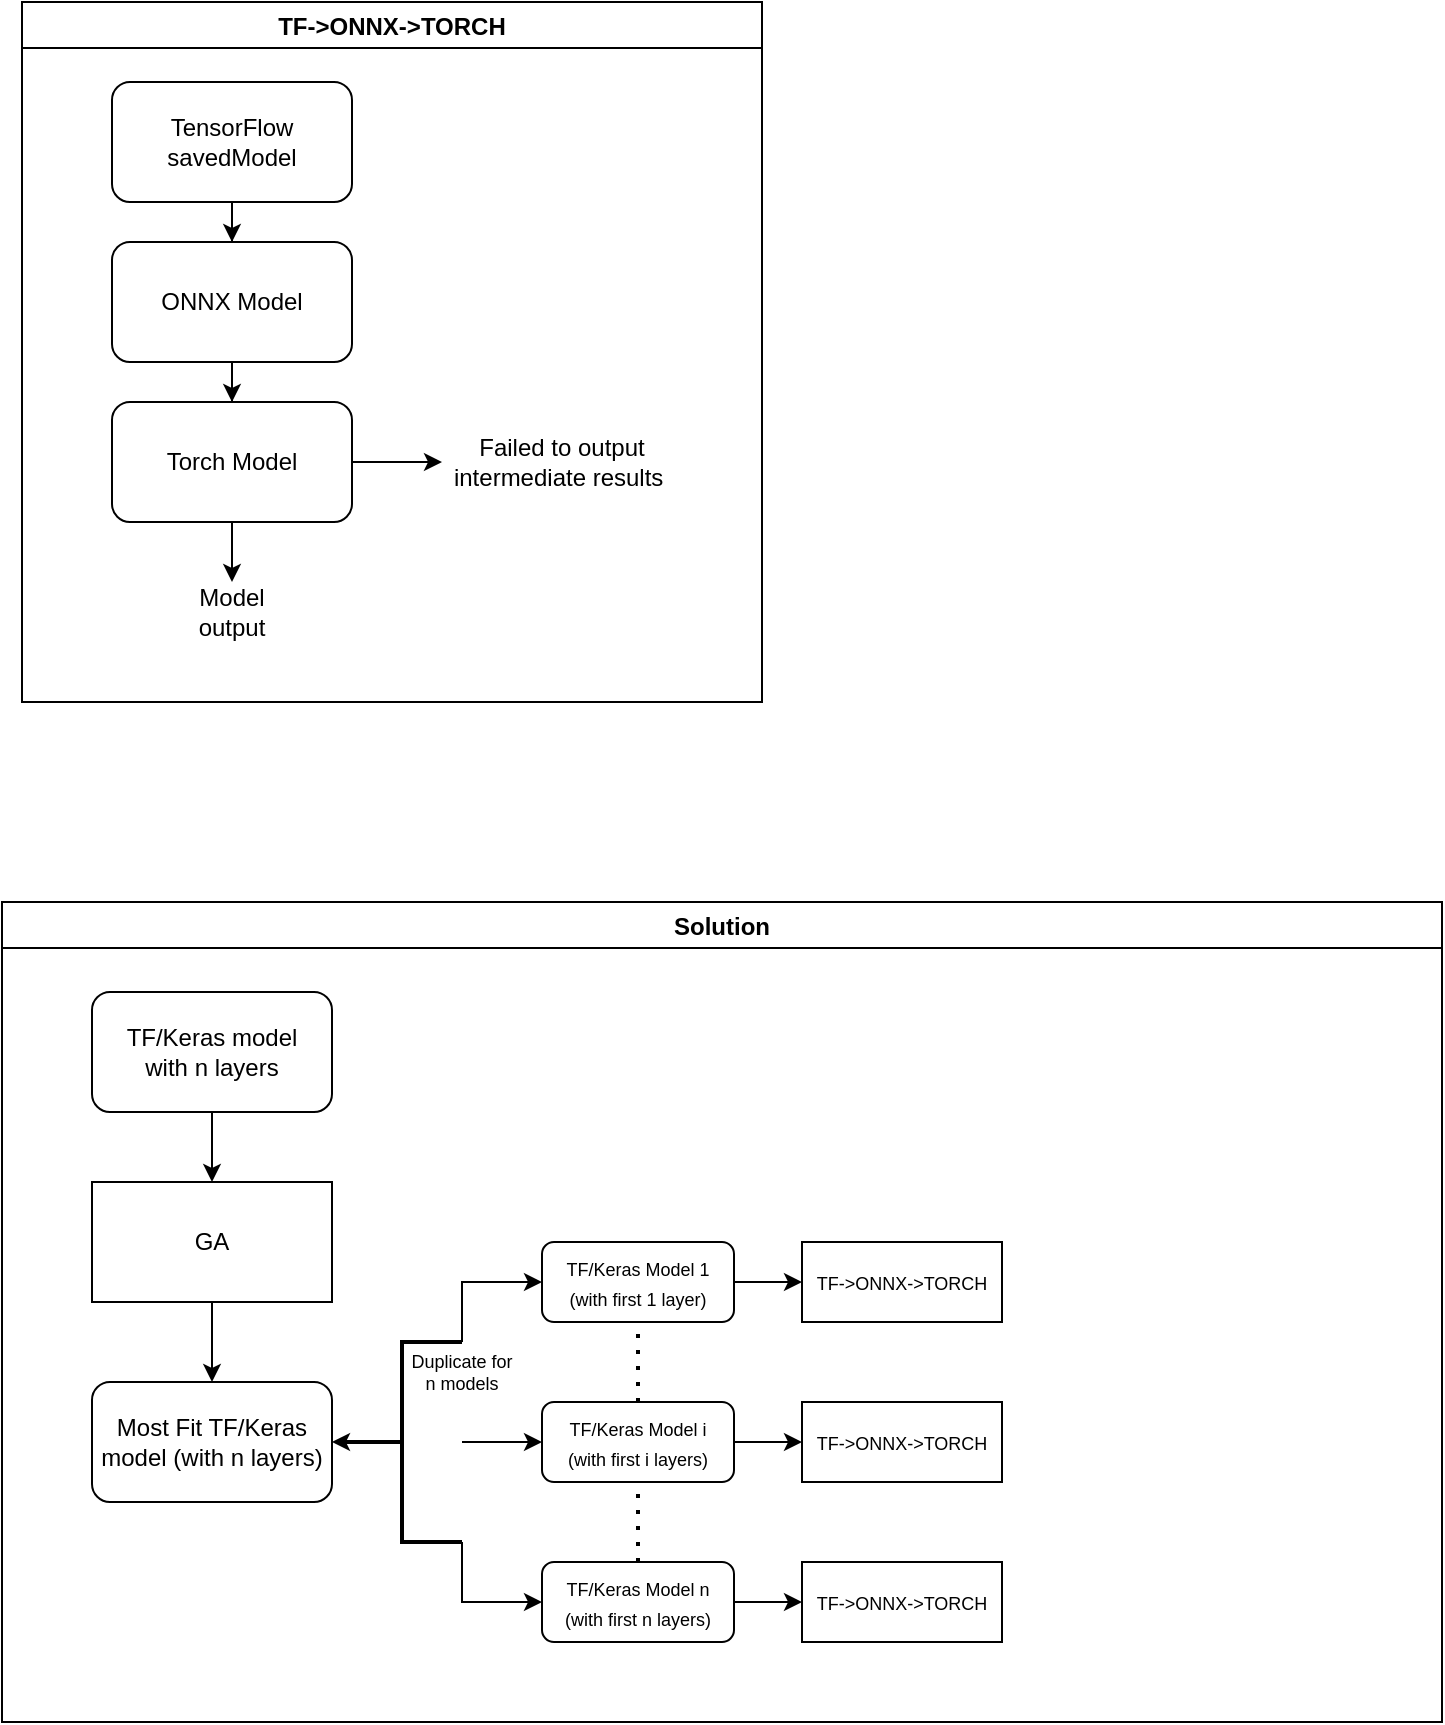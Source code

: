 <mxfile version="17.1.3" type="github">
  <diagram id="OgELY9Nip8va4N-qjmbU" name="Page-1">
    <mxGraphModel dx="842" dy="604" grid="1" gridSize="10" guides="1" tooltips="1" connect="1" arrows="1" fold="1" page="1" pageScale="1" pageWidth="827" pageHeight="1169" math="0" shadow="0">
      <root>
        <mxCell id="0" />
        <mxCell id="1" parent="0" />
        <mxCell id="CjiWC_ZyUrN55SHUi5Jo-1" value="TF-&gt;ONNX-&gt;TORCH" style="swimlane;" vertex="1" parent="1">
          <mxGeometry x="80" y="70" width="370" height="350" as="geometry" />
        </mxCell>
        <mxCell id="CjiWC_ZyUrN55SHUi5Jo-5" value="TensorFlow savedModel" style="rounded=1;whiteSpace=wrap;html=1;" vertex="1" parent="CjiWC_ZyUrN55SHUi5Jo-1">
          <mxGeometry x="45" y="40" width="120" height="60" as="geometry" />
        </mxCell>
        <mxCell id="CjiWC_ZyUrN55SHUi5Jo-7" value="ONNX Model" style="whiteSpace=wrap;html=1;rounded=1;" vertex="1" parent="CjiWC_ZyUrN55SHUi5Jo-1">
          <mxGeometry x="45" y="120" width="120" height="60" as="geometry" />
        </mxCell>
        <mxCell id="CjiWC_ZyUrN55SHUi5Jo-8" value="" style="edgeStyle=orthogonalEdgeStyle;rounded=0;orthogonalLoop=1;jettySize=auto;html=1;" edge="1" parent="CjiWC_ZyUrN55SHUi5Jo-1" source="CjiWC_ZyUrN55SHUi5Jo-5" target="CjiWC_ZyUrN55SHUi5Jo-7">
          <mxGeometry relative="1" as="geometry" />
        </mxCell>
        <mxCell id="CjiWC_ZyUrN55SHUi5Jo-12" style="edgeStyle=orthogonalEdgeStyle;rounded=0;orthogonalLoop=1;jettySize=auto;html=1;entryX=0.5;entryY=0;entryDx=0;entryDy=0;" edge="1" parent="CjiWC_ZyUrN55SHUi5Jo-1" source="CjiWC_ZyUrN55SHUi5Jo-9" target="CjiWC_ZyUrN55SHUi5Jo-13">
          <mxGeometry relative="1" as="geometry">
            <mxPoint x="105" y="290" as="targetPoint" />
          </mxGeometry>
        </mxCell>
        <mxCell id="CjiWC_ZyUrN55SHUi5Jo-16" style="edgeStyle=orthogonalEdgeStyle;rounded=0;orthogonalLoop=1;jettySize=auto;html=1;entryX=0;entryY=0.5;entryDx=0;entryDy=0;" edge="1" parent="CjiWC_ZyUrN55SHUi5Jo-1" source="CjiWC_ZyUrN55SHUi5Jo-9" target="CjiWC_ZyUrN55SHUi5Jo-15">
          <mxGeometry relative="1" as="geometry" />
        </mxCell>
        <mxCell id="CjiWC_ZyUrN55SHUi5Jo-9" value="Torch Model" style="whiteSpace=wrap;html=1;rounded=1;" vertex="1" parent="CjiWC_ZyUrN55SHUi5Jo-1">
          <mxGeometry x="45" y="200" width="120" height="60" as="geometry" />
        </mxCell>
        <mxCell id="CjiWC_ZyUrN55SHUi5Jo-10" value="" style="edgeStyle=orthogonalEdgeStyle;rounded=0;orthogonalLoop=1;jettySize=auto;html=1;" edge="1" parent="CjiWC_ZyUrN55SHUi5Jo-1" source="CjiWC_ZyUrN55SHUi5Jo-7" target="CjiWC_ZyUrN55SHUi5Jo-9">
          <mxGeometry relative="1" as="geometry" />
        </mxCell>
        <mxCell id="CjiWC_ZyUrN55SHUi5Jo-13" value="Model output" style="text;html=1;strokeColor=none;fillColor=none;align=center;verticalAlign=middle;whiteSpace=wrap;rounded=0;" vertex="1" parent="CjiWC_ZyUrN55SHUi5Jo-1">
          <mxGeometry x="75" y="290" width="60" height="30" as="geometry" />
        </mxCell>
        <mxCell id="CjiWC_ZyUrN55SHUi5Jo-15" value="Failed to output intermediate results&amp;nbsp;" style="text;html=1;strokeColor=none;fillColor=none;align=center;verticalAlign=middle;whiteSpace=wrap;rounded=0;" vertex="1" parent="CjiWC_ZyUrN55SHUi5Jo-1">
          <mxGeometry x="210" y="215" width="120" height="30" as="geometry" />
        </mxCell>
        <mxCell id="CjiWC_ZyUrN55SHUi5Jo-17" value="Solution" style="swimlane;" vertex="1" parent="1">
          <mxGeometry x="70" y="520" width="720" height="410" as="geometry" />
        </mxCell>
        <mxCell id="CjiWC_ZyUrN55SHUi5Jo-18" value="TF/Keras model&lt;br&gt;with n layers" style="rounded=1;whiteSpace=wrap;html=1;" vertex="1" parent="CjiWC_ZyUrN55SHUi5Jo-17">
          <mxGeometry x="45" y="45" width="120" height="60" as="geometry" />
        </mxCell>
        <mxCell id="CjiWC_ZyUrN55SHUi5Jo-25" style="edgeStyle=orthogonalEdgeStyle;rounded=0;orthogonalLoop=1;jettySize=auto;html=1;entryX=0.5;entryY=0;entryDx=0;entryDy=0;" edge="1" parent="CjiWC_ZyUrN55SHUi5Jo-17" source="CjiWC_ZyUrN55SHUi5Jo-20" target="CjiWC_ZyUrN55SHUi5Jo-24">
          <mxGeometry relative="1" as="geometry" />
        </mxCell>
        <mxCell id="CjiWC_ZyUrN55SHUi5Jo-20" value="GA" style="rounded=0;whiteSpace=wrap;html=1;" vertex="1" parent="CjiWC_ZyUrN55SHUi5Jo-17">
          <mxGeometry x="45" y="140" width="120" height="60" as="geometry" />
        </mxCell>
        <mxCell id="CjiWC_ZyUrN55SHUi5Jo-19" style="edgeStyle=orthogonalEdgeStyle;rounded=0;orthogonalLoop=1;jettySize=auto;html=1;entryX=0.5;entryY=0;entryDx=0;entryDy=0;" edge="1" parent="CjiWC_ZyUrN55SHUi5Jo-17" source="CjiWC_ZyUrN55SHUi5Jo-18" target="CjiWC_ZyUrN55SHUi5Jo-20">
          <mxGeometry relative="1" as="geometry">
            <mxPoint x="105" y="150" as="targetPoint" />
          </mxGeometry>
        </mxCell>
        <mxCell id="CjiWC_ZyUrN55SHUi5Jo-24" value="Most Fit TF/Keras model&amp;nbsp;(with n layers)" style="rounded=1;whiteSpace=wrap;html=1;" vertex="1" parent="CjiWC_ZyUrN55SHUi5Jo-17">
          <mxGeometry x="45" y="240" width="120" height="60" as="geometry" />
        </mxCell>
        <mxCell id="CjiWC_ZyUrN55SHUi5Jo-27" style="edgeStyle=orthogonalEdgeStyle;rounded=0;orthogonalLoop=1;jettySize=auto;html=1;exitX=0;exitY=0.5;exitDx=0;exitDy=0;exitPerimeter=0;entryX=1;entryY=0.5;entryDx=0;entryDy=0;" edge="1" parent="CjiWC_ZyUrN55SHUi5Jo-17" source="CjiWC_ZyUrN55SHUi5Jo-26" target="CjiWC_ZyUrN55SHUi5Jo-24">
          <mxGeometry relative="1" as="geometry" />
        </mxCell>
        <mxCell id="CjiWC_ZyUrN55SHUi5Jo-31" style="edgeStyle=orthogonalEdgeStyle;rounded=0;orthogonalLoop=1;jettySize=auto;html=1;exitX=1;exitY=0;exitDx=0;exitDy=0;exitPerimeter=0;entryX=0;entryY=0.5;entryDx=0;entryDy=0;fontSize=9;" edge="1" parent="CjiWC_ZyUrN55SHUi5Jo-17" source="CjiWC_ZyUrN55SHUi5Jo-26" target="CjiWC_ZyUrN55SHUi5Jo-30">
          <mxGeometry relative="1" as="geometry" />
        </mxCell>
        <mxCell id="CjiWC_ZyUrN55SHUi5Jo-35" style="edgeStyle=orthogonalEdgeStyle;rounded=0;orthogonalLoop=1;jettySize=auto;html=1;exitX=1;exitY=1;exitDx=0;exitDy=0;exitPerimeter=0;entryX=0;entryY=0.5;entryDx=0;entryDy=0;fontSize=9;" edge="1" parent="CjiWC_ZyUrN55SHUi5Jo-17" source="CjiWC_ZyUrN55SHUi5Jo-26" target="CjiWC_ZyUrN55SHUi5Jo-34">
          <mxGeometry relative="1" as="geometry" />
        </mxCell>
        <mxCell id="CjiWC_ZyUrN55SHUi5Jo-26" value="" style="strokeWidth=2;html=1;shape=mxgraph.flowchart.annotation_2;align=left;labelPosition=right;pointerEvents=1;" vertex="1" parent="CjiWC_ZyUrN55SHUi5Jo-17">
          <mxGeometry x="170" y="220" width="60" height="100" as="geometry" />
        </mxCell>
        <mxCell id="CjiWC_ZyUrN55SHUi5Jo-42" value="" style="edgeStyle=orthogonalEdgeStyle;rounded=0;orthogonalLoop=1;jettySize=auto;html=1;fontSize=9;" edge="1" parent="CjiWC_ZyUrN55SHUi5Jo-17" source="CjiWC_ZyUrN55SHUi5Jo-30" target="CjiWC_ZyUrN55SHUi5Jo-41">
          <mxGeometry relative="1" as="geometry" />
        </mxCell>
        <mxCell id="CjiWC_ZyUrN55SHUi5Jo-30" value="&lt;font style=&quot;font-size: 9px&quot;&gt;TF/Keras Model 1&lt;br&gt;(with first 1 layer)&lt;/font&gt;" style="rounded=1;whiteSpace=wrap;html=1;" vertex="1" parent="CjiWC_ZyUrN55SHUi5Jo-17">
          <mxGeometry x="270" y="170" width="96" height="40" as="geometry" />
        </mxCell>
        <mxCell id="CjiWC_ZyUrN55SHUi5Jo-45" style="edgeStyle=orthogonalEdgeStyle;rounded=0;orthogonalLoop=1;jettySize=auto;html=1;entryX=0;entryY=0.5;entryDx=0;entryDy=0;fontSize=9;" edge="1" parent="CjiWC_ZyUrN55SHUi5Jo-17" source="CjiWC_ZyUrN55SHUi5Jo-33" target="CjiWC_ZyUrN55SHUi5Jo-43">
          <mxGeometry relative="1" as="geometry" />
        </mxCell>
        <mxCell id="CjiWC_ZyUrN55SHUi5Jo-33" value="&lt;font style=&quot;font-size: 9px&quot;&gt;TF/Keras&amp;nbsp;Model i&lt;br&gt;(with first i layers)&lt;/font&gt;" style="rounded=1;whiteSpace=wrap;html=1;" vertex="1" parent="CjiWC_ZyUrN55SHUi5Jo-17">
          <mxGeometry x="270" y="250" width="96" height="40" as="geometry" />
        </mxCell>
        <mxCell id="CjiWC_ZyUrN55SHUi5Jo-46" style="edgeStyle=orthogonalEdgeStyle;rounded=0;orthogonalLoop=1;jettySize=auto;html=1;entryX=0;entryY=0.5;entryDx=0;entryDy=0;fontSize=9;" edge="1" parent="CjiWC_ZyUrN55SHUi5Jo-17" source="CjiWC_ZyUrN55SHUi5Jo-34" target="CjiWC_ZyUrN55SHUi5Jo-44">
          <mxGeometry relative="1" as="geometry" />
        </mxCell>
        <mxCell id="CjiWC_ZyUrN55SHUi5Jo-34" value="&lt;font style=&quot;font-size: 9px&quot;&gt;TF/Keras&amp;nbsp;Model n&lt;br&gt;(with first n layers)&lt;/font&gt;" style="rounded=1;whiteSpace=wrap;html=1;" vertex="1" parent="CjiWC_ZyUrN55SHUi5Jo-17">
          <mxGeometry x="270" y="330" width="96" height="40" as="geometry" />
        </mxCell>
        <mxCell id="CjiWC_ZyUrN55SHUi5Jo-28" style="edgeStyle=orthogonalEdgeStyle;rounded=0;orthogonalLoop=1;jettySize=auto;html=1;entryX=0;entryY=0.5;entryDx=0;entryDy=0;" edge="1" parent="CjiWC_ZyUrN55SHUi5Jo-17" source="CjiWC_ZyUrN55SHUi5Jo-26" target="CjiWC_ZyUrN55SHUi5Jo-33">
          <mxGeometry relative="1" as="geometry">
            <mxPoint x="250" y="270" as="targetPoint" />
          </mxGeometry>
        </mxCell>
        <mxCell id="CjiWC_ZyUrN55SHUi5Jo-36" value="" style="endArrow=none;dashed=1;html=1;dashPattern=1 3;strokeWidth=2;rounded=0;fontSize=9;entryX=0.5;entryY=1;entryDx=0;entryDy=0;exitX=0.5;exitY=0;exitDx=0;exitDy=0;" edge="1" parent="CjiWC_ZyUrN55SHUi5Jo-17" source="CjiWC_ZyUrN55SHUi5Jo-33" target="CjiWC_ZyUrN55SHUi5Jo-30">
          <mxGeometry width="50" height="50" relative="1" as="geometry">
            <mxPoint x="300" y="240" as="sourcePoint" />
            <mxPoint x="343" y="230" as="targetPoint" />
          </mxGeometry>
        </mxCell>
        <mxCell id="CjiWC_ZyUrN55SHUi5Jo-38" value="" style="endArrow=none;dashed=1;html=1;dashPattern=1 3;strokeWidth=2;rounded=0;fontSize=9;entryX=0.5;entryY=1;entryDx=0;entryDy=0;exitX=0.5;exitY=0;exitDx=0;exitDy=0;" edge="1" parent="CjiWC_ZyUrN55SHUi5Jo-17" source="CjiWC_ZyUrN55SHUi5Jo-34" target="CjiWC_ZyUrN55SHUi5Jo-33">
          <mxGeometry width="50" height="50" relative="1" as="geometry">
            <mxPoint x="360" y="310" as="sourcePoint" />
            <mxPoint x="317.58" y="300" as="targetPoint" />
          </mxGeometry>
        </mxCell>
        <mxCell id="CjiWC_ZyUrN55SHUi5Jo-39" value="Duplicate for n models" style="text;html=1;strokeColor=none;fillColor=none;align=center;verticalAlign=middle;whiteSpace=wrap;rounded=0;fontSize=9;" vertex="1" parent="CjiWC_ZyUrN55SHUi5Jo-17">
          <mxGeometry x="200" y="220" width="60" height="30" as="geometry" />
        </mxCell>
        <mxCell id="CjiWC_ZyUrN55SHUi5Jo-41" value="&lt;font style=&quot;font-size: 9px&quot;&gt;TF-&amp;gt;ONNX-&amp;gt;TORCH&lt;/font&gt;" style="whiteSpace=wrap;html=1;" vertex="1" parent="CjiWC_ZyUrN55SHUi5Jo-17">
          <mxGeometry x="400" y="170" width="100" height="40" as="geometry" />
        </mxCell>
        <mxCell id="CjiWC_ZyUrN55SHUi5Jo-43" value="&lt;font style=&quot;font-size: 9px&quot;&gt;TF-&amp;gt;ONNX-&amp;gt;TORCH&lt;/font&gt;" style="whiteSpace=wrap;html=1;" vertex="1" parent="CjiWC_ZyUrN55SHUi5Jo-17">
          <mxGeometry x="400" y="250" width="100" height="40" as="geometry" />
        </mxCell>
        <mxCell id="CjiWC_ZyUrN55SHUi5Jo-44" value="&lt;font style=&quot;font-size: 9px&quot;&gt;TF-&amp;gt;ONNX-&amp;gt;TORCH&lt;/font&gt;" style="whiteSpace=wrap;html=1;" vertex="1" parent="CjiWC_ZyUrN55SHUi5Jo-17">
          <mxGeometry x="400" y="330" width="100" height="40" as="geometry" />
        </mxCell>
      </root>
    </mxGraphModel>
  </diagram>
</mxfile>
